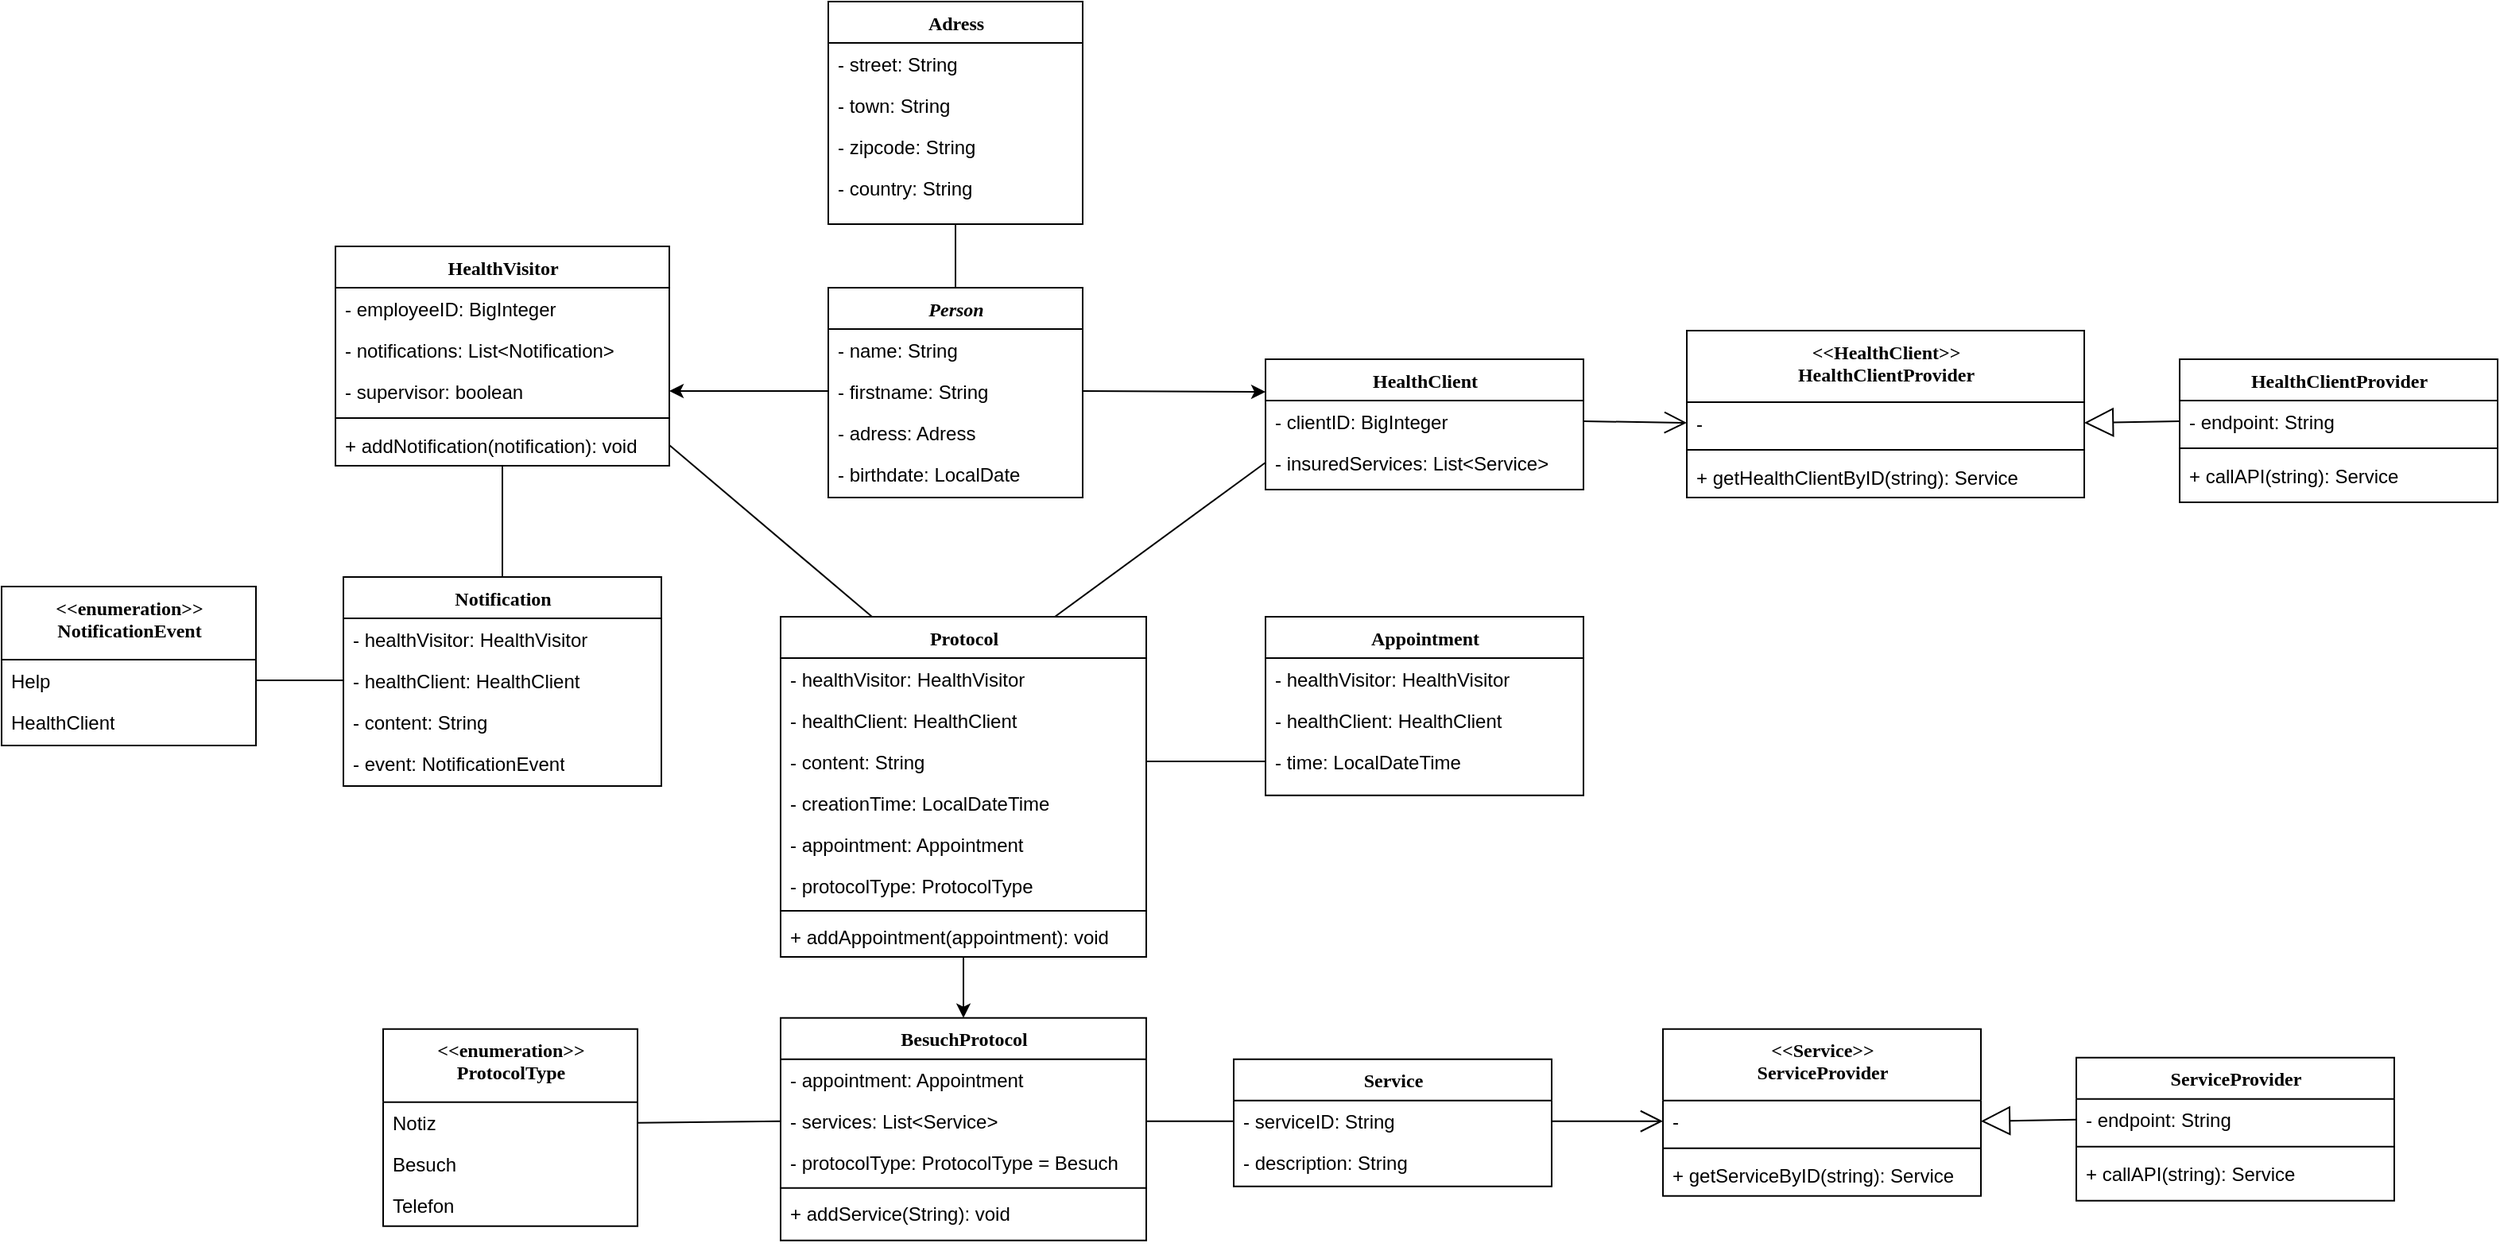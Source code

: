 <mxfile version="13.0.1" type="device"><diagram name="Page-1" id="9f46799a-70d6-7492-0946-bef42562c5a5"><mxGraphModel dx="4042" dy="1182" grid="1" gridSize="10" guides="1" tooltips="1" connect="1" arrows="1" fold="1" page="1" pageScale="1" pageWidth="1100" pageHeight="850" background="#ffffff" math="0" shadow="0"><root><mxCell id="0"/><mxCell id="1" parent="0"/><mxCell id="78961159f06e98e8-17" value="&lt;i&gt;Person&lt;/i&gt;" style="swimlane;html=1;fontStyle=1;align=center;verticalAlign=top;childLayout=stackLayout;horizontal=1;startSize=26;horizontalStack=0;resizeParent=1;resizeLast=0;collapsible=1;marginBottom=0;swimlaneFillColor=#ffffff;rounded=0;shadow=0;comic=0;labelBackgroundColor=none;strokeWidth=1;fillColor=none;fontFamily=Verdana;fontSize=12" parent="1" vertex="1"><mxGeometry x="130" y="218" width="160" height="132" as="geometry"><mxRectangle x="90" y="83" width="100" height="26" as="alternateBounds"/></mxGeometry></mxCell><mxCell id="78961159f06e98e8-21" value="- name: String" style="text;html=1;strokeColor=none;fillColor=none;align=left;verticalAlign=top;spacingLeft=4;spacingRight=4;whiteSpace=wrap;overflow=hidden;rotatable=0;points=[[0,0.5],[1,0.5]];portConstraint=eastwest;" parent="78961159f06e98e8-17" vertex="1"><mxGeometry y="26" width="160" height="26" as="geometry"/></mxCell><mxCell id="78961159f06e98e8-23" value="- firstname: String" style="text;html=1;strokeColor=none;fillColor=none;align=left;verticalAlign=top;spacingLeft=4;spacingRight=4;whiteSpace=wrap;overflow=hidden;rotatable=0;points=[[0,0.5],[1,0.5]];portConstraint=eastwest;" parent="78961159f06e98e8-17" vertex="1"><mxGeometry y="52" width="160" height="26" as="geometry"/></mxCell><mxCell id="78961159f06e98e8-25" value="- adress: Adress" style="text;html=1;strokeColor=none;fillColor=none;align=left;verticalAlign=top;spacingLeft=4;spacingRight=4;whiteSpace=wrap;overflow=hidden;rotatable=0;points=[[0,0.5],[1,0.5]];portConstraint=eastwest;" parent="78961159f06e98e8-17" vertex="1"><mxGeometry y="78" width="160" height="26" as="geometry"/></mxCell><mxCell id="78961159f06e98e8-26" value="- birthdate: LocalDate" style="text;html=1;strokeColor=none;fillColor=none;align=left;verticalAlign=top;spacingLeft=4;spacingRight=4;whiteSpace=wrap;overflow=hidden;rotatable=0;points=[[0,0.5],[1,0.5]];portConstraint=eastwest;" parent="78961159f06e98e8-17" vertex="1"><mxGeometry y="104" width="160" height="26" as="geometry"/></mxCell><mxCell id="1C2kF0JrSsg6ZnNfV40_-34" value="Adress" style="swimlane;html=1;fontStyle=1;align=center;verticalAlign=top;childLayout=stackLayout;horizontal=1;startSize=26;horizontalStack=0;resizeParent=1;resizeLast=0;collapsible=1;marginBottom=0;swimlaneFillColor=#ffffff;rounded=0;shadow=0;comic=0;labelBackgroundColor=none;strokeWidth=1;fillColor=none;fontFamily=Verdana;fontSize=12" parent="1" vertex="1"><mxGeometry x="130" y="38" width="160" height="140" as="geometry"><mxRectangle x="90" y="83" width="100" height="26" as="alternateBounds"/></mxGeometry></mxCell><mxCell id="1C2kF0JrSsg6ZnNfV40_-35" value="- street: String" style="text;html=1;strokeColor=none;fillColor=none;align=left;verticalAlign=top;spacingLeft=4;spacingRight=4;whiteSpace=wrap;overflow=hidden;rotatable=0;points=[[0,0.5],[1,0.5]];portConstraint=eastwest;" parent="1C2kF0JrSsg6ZnNfV40_-34" vertex="1"><mxGeometry y="26" width="160" height="26" as="geometry"/></mxCell><mxCell id="1C2kF0JrSsg6ZnNfV40_-36" value="- town: String" style="text;html=1;strokeColor=none;fillColor=none;align=left;verticalAlign=top;spacingLeft=4;spacingRight=4;whiteSpace=wrap;overflow=hidden;rotatable=0;points=[[0,0.5],[1,0.5]];portConstraint=eastwest;" parent="1C2kF0JrSsg6ZnNfV40_-34" vertex="1"><mxGeometry y="52" width="160" height="26" as="geometry"/></mxCell><mxCell id="1C2kF0JrSsg6ZnNfV40_-37" value="- zipcode: String" style="text;html=1;strokeColor=none;fillColor=none;align=left;verticalAlign=top;spacingLeft=4;spacingRight=4;whiteSpace=wrap;overflow=hidden;rotatable=0;points=[[0,0.5],[1,0.5]];portConstraint=eastwest;" parent="1C2kF0JrSsg6ZnNfV40_-34" vertex="1"><mxGeometry y="78" width="160" height="26" as="geometry"/></mxCell><mxCell id="1C2kF0JrSsg6ZnNfV40_-38" value="- country: String" style="text;html=1;strokeColor=none;fillColor=none;align=left;verticalAlign=top;spacingLeft=4;spacingRight=4;whiteSpace=wrap;overflow=hidden;rotatable=0;points=[[0,0.5],[1,0.5]];portConstraint=eastwest;" parent="1C2kF0JrSsg6ZnNfV40_-34" vertex="1"><mxGeometry y="104" width="160" height="26" as="geometry"/></mxCell><mxCell id="_cnWxYKWcfEqRXz4Fz07-27" value="" style="endArrow=classic;html=1;entryX=1;entryY=0.5;entryDx=0;entryDy=0;exitX=0;exitY=0.5;exitDx=0;exitDy=0;" parent="1" source="78961159f06e98e8-23" target="1C2kF0JrSsg6ZnNfV40_-4" edge="1"><mxGeometry width="50" height="50" relative="1" as="geometry"><mxPoint x="360" y="430" as="sourcePoint"/><mxPoint x="410" y="380" as="targetPoint"/></mxGeometry></mxCell><mxCell id="_cnWxYKWcfEqRXz4Fz07-28" value="" style="endArrow=classic;html=1;entryX=0;entryY=0.25;entryDx=0;entryDy=0;exitX=1;exitY=0.5;exitDx=0;exitDy=0;" parent="1" source="78961159f06e98e8-23" target="1C2kF0JrSsg6ZnNfV40_-10" edge="1"><mxGeometry width="50" height="50" relative="1" as="geometry"><mxPoint x="360" y="430" as="sourcePoint"/><mxPoint x="410" y="380" as="targetPoint"/></mxGeometry></mxCell><mxCell id="_cnWxYKWcfEqRXz4Fz07-29" value="" style="endArrow=none;html=1;entryX=0.5;entryY=1;entryDx=0;entryDy=0;" parent="1" source="78961159f06e98e8-17" target="1C2kF0JrSsg6ZnNfV40_-34" edge="1"><mxGeometry width="50" height="50" relative="1" as="geometry"><mxPoint x="360" y="430" as="sourcePoint"/><mxPoint x="410" y="380" as="targetPoint"/></mxGeometry></mxCell><mxCell id="_cnWxYKWcfEqRXz4Fz07-30" value="" style="endArrow=none;html=1;exitX=0.5;exitY=0;exitDx=0;exitDy=0;entryX=0.5;entryY=1;entryDx=0;entryDy=0;" parent="1" source="1C2kF0JrSsg6ZnNfV40_-26" target="1C2kF0JrSsg6ZnNfV40_-2" edge="1"><mxGeometry width="50" height="50" relative="1" as="geometry"><mxPoint x="390" y="430" as="sourcePoint"/><mxPoint x="-110" y="360" as="targetPoint"/></mxGeometry></mxCell><mxCell id="_cnWxYKWcfEqRXz4Fz07-31" value="" style="endArrow=none;html=1;entryX=1;entryY=0.5;entryDx=0;entryDy=0;exitX=0;exitY=0.5;exitDx=0;exitDy=0;" parent="1" source="1C2kF0JrSsg6ZnNfV40_-28" target="1C2kF0JrSsg6ZnNfV40_-44" edge="1"><mxGeometry width="50" height="50" relative="1" as="geometry"><mxPoint x="390" y="430" as="sourcePoint"/><mxPoint x="440" y="380" as="targetPoint"/></mxGeometry></mxCell><mxCell id="_cnWxYKWcfEqRXz4Fz07-32" value="" style="endArrow=none;html=1;entryX=1;entryY=0.5;entryDx=0;entryDy=0;exitX=0;exitY=0.5;exitDx=0;exitDy=0;" parent="1" source="1C2kF0JrSsg6ZnNfV40_-67" target="1C2kF0JrSsg6ZnNfV40_-59" edge="1"><mxGeometry width="50" height="50" relative="1" as="geometry"><mxPoint x="360" y="349" as="sourcePoint"/><mxPoint x="410" y="299" as="targetPoint"/></mxGeometry></mxCell><mxCell id="_cnWxYKWcfEqRXz4Fz07-33" value="" style="endArrow=classic;html=1;entryX=0.5;entryY=0;entryDx=0;entryDy=0;exitX=0.5;exitY=1;exitDx=0;exitDy=0;" parent="1" source="1C2kF0JrSsg6ZnNfV40_-49" target="1C2kF0JrSsg6ZnNfV40_-65" edge="1"><mxGeometry width="50" height="50" relative="1" as="geometry"><mxPoint x="365" y="477.37" as="sourcePoint"/><mxPoint x="415" y="427.37" as="targetPoint"/></mxGeometry></mxCell><mxCell id="_cnWxYKWcfEqRXz4Fz07-38" value="" style="endArrow=open;endFill=1;endSize=12;html=1;exitX=1;exitY=0.5;exitDx=0;exitDy=0;entryX=0;entryY=0.5;entryDx=0;entryDy=0;" parent="1" source="_cnWxYKWcfEqRXz4Fz07-5" target="_cnWxYKWcfEqRXz4Fz07-24" edge="1"><mxGeometry width="160" relative="1" as="geometry"><mxPoint x="305" y="447.37" as="sourcePoint"/><mxPoint x="465" y="447.37" as="targetPoint"/></mxGeometry></mxCell><mxCell id="_cnWxYKWcfEqRXz4Fz07-39" value="" style="endArrow=block;endSize=16;endFill=0;html=1;exitX=0;exitY=0.5;exitDx=0;exitDy=0;entryX=1;entryY=0.5;entryDx=0;entryDy=0;" parent="1" source="_cnWxYKWcfEqRXz4Fz07-20" target="_cnWxYKWcfEqRXz4Fz07-24" edge="1"><mxGeometry width="160" relative="1" as="geometry"><mxPoint x="305" y="447.37" as="sourcePoint"/><mxPoint x="465" y="447.37" as="targetPoint"/></mxGeometry></mxCell><mxCell id="_cnWxYKWcfEqRXz4Fz07-40" value="" style="endArrow=none;html=1;exitX=1;exitY=0.5;exitDx=0;exitDy=0;entryX=0;entryY=0.5;entryDx=0;entryDy=0;" parent="1" source="1C2kF0JrSsg6ZnNfV40_-67" target="_cnWxYKWcfEqRXz4Fz07-5" edge="1"><mxGeometry width="50" height="50" relative="1" as="geometry"><mxPoint x="365" y="477.37" as="sourcePoint"/><mxPoint x="415" y="427.37" as="targetPoint"/></mxGeometry></mxCell><mxCell id="_cnWxYKWcfEqRXz4Fz07-41" value="" style="endArrow=none;html=1;entryX=0;entryY=0.5;entryDx=0;entryDy=0;exitX=1;exitY=0.5;exitDx=0;exitDy=0;" parent="1" source="1C2kF0JrSsg6ZnNfV40_-52" target="1C2kF0JrSsg6ZnNfV40_-79" edge="1"><mxGeometry width="50" height="50" relative="1" as="geometry"><mxPoint x="365" y="477.37" as="sourcePoint"/><mxPoint x="415" y="427.37" as="targetPoint"/></mxGeometry></mxCell><mxCell id="CBo9RlsOQ5-CYiJAFKxy-5" value="" style="endArrow=none;html=1;entryX=1;entryY=0.5;entryDx=0;entryDy=0;exitX=0.25;exitY=0;exitDx=0;exitDy=0;" edge="1" parent="1" source="1C2kF0JrSsg6ZnNfV40_-49" target="1C2kF0JrSsg6ZnNfV40_-8"><mxGeometry width="50" height="50" relative="1" as="geometry"><mxPoint x="850" y="440" as="sourcePoint"/><mxPoint x="900" y="390" as="targetPoint"/></mxGeometry></mxCell><mxCell id="CBo9RlsOQ5-CYiJAFKxy-6" value="" style="endArrow=none;html=1;exitX=0.75;exitY=0;exitDx=0;exitDy=0;entryX=0;entryY=0.5;entryDx=0;entryDy=0;" edge="1" parent="1" source="1C2kF0JrSsg6ZnNfV40_-49" target="1C2kF0JrSsg6ZnNfV40_-12"><mxGeometry width="50" height="50" relative="1" as="geometry"><mxPoint x="360" y="530" as="sourcePoint"/><mxPoint x="410" y="360" as="targetPoint"/></mxGeometry></mxCell><mxCell id="_cnWxYKWcfEqRXz4Fz07-23" value="&amp;lt;&amp;lt;Service&amp;gt;&amp;gt;&lt;br&gt;ServiceProvider" style="swimlane;html=1;fontStyle=1;align=center;verticalAlign=top;childLayout=stackLayout;horizontal=1;startSize=45;horizontalStack=0;resizeParent=1;resizeLast=0;collapsible=1;marginBottom=0;swimlaneFillColor=#ffffff;rounded=0;shadow=0;comic=0;labelBackgroundColor=none;strokeWidth=1;fillColor=none;fontFamily=Verdana;fontSize=12" parent="1" vertex="1"><mxGeometry x="655" y="684.37" width="200" height="105" as="geometry"><mxRectangle x="90" y="83" width="100" height="26" as="alternateBounds"/></mxGeometry></mxCell><mxCell id="_cnWxYKWcfEqRXz4Fz07-24" value="-" style="text;html=1;strokeColor=none;fillColor=none;align=left;verticalAlign=top;spacingLeft=4;spacingRight=4;whiteSpace=wrap;overflow=hidden;rotatable=0;points=[[0,0.5],[1,0.5]];portConstraint=eastwest;" parent="_cnWxYKWcfEqRXz4Fz07-23" vertex="1"><mxGeometry y="45" width="200" height="26" as="geometry"/></mxCell><mxCell id="_cnWxYKWcfEqRXz4Fz07-25" value="" style="line;html=1;strokeWidth=1;fillColor=none;align=left;verticalAlign=middle;spacingTop=-1;spacingLeft=3;spacingRight=3;rotatable=0;labelPosition=right;points=[];portConstraint=eastwest;" parent="_cnWxYKWcfEqRXz4Fz07-23" vertex="1"><mxGeometry y="71" width="200" height="8" as="geometry"/></mxCell><mxCell id="_cnWxYKWcfEqRXz4Fz07-26" value="+ getServiceByID(string): Service" style="text;html=1;strokeColor=none;fillColor=none;align=left;verticalAlign=top;spacingLeft=4;spacingRight=4;whiteSpace=wrap;overflow=hidden;rotatable=0;points=[[0,0.5],[1,0.5]];portConstraint=eastwest;" parent="_cnWxYKWcfEqRXz4Fz07-23" vertex="1"><mxGeometry y="79" width="200" height="26" as="geometry"/></mxCell><mxCell id="_cnWxYKWcfEqRXz4Fz07-18" value="ServiceProvider" style="swimlane;html=1;fontStyle=1;align=center;verticalAlign=top;childLayout=stackLayout;horizontal=1;startSize=26;horizontalStack=0;resizeParent=1;resizeLast=0;collapsible=1;marginBottom=0;swimlaneFillColor=#ffffff;rounded=0;shadow=0;comic=0;labelBackgroundColor=none;strokeWidth=1;fillColor=none;fontFamily=Verdana;fontSize=12" parent="1" vertex="1"><mxGeometry x="915" y="702.37" width="200" height="90" as="geometry"><mxRectangle x="90" y="83" width="100" height="26" as="alternateBounds"/></mxGeometry></mxCell><mxCell id="_cnWxYKWcfEqRXz4Fz07-20" value="- endpoint: String" style="text;html=1;strokeColor=none;fillColor=none;align=left;verticalAlign=top;spacingLeft=4;spacingRight=4;whiteSpace=wrap;overflow=hidden;rotatable=0;points=[[0,0.5],[1,0.5]];portConstraint=eastwest;" parent="_cnWxYKWcfEqRXz4Fz07-18" vertex="1"><mxGeometry y="26" width="200" height="26" as="geometry"/></mxCell><mxCell id="_cnWxYKWcfEqRXz4Fz07-21" value="" style="line;html=1;strokeWidth=1;fillColor=none;align=left;verticalAlign=middle;spacingTop=-1;spacingLeft=3;spacingRight=3;rotatable=0;labelPosition=right;points=[];portConstraint=eastwest;" parent="_cnWxYKWcfEqRXz4Fz07-18" vertex="1"><mxGeometry y="52" width="200" height="8" as="geometry"/></mxCell><mxCell id="_cnWxYKWcfEqRXz4Fz07-22" value="+ callAPI(string): Service" style="text;html=1;strokeColor=none;fillColor=none;align=left;verticalAlign=top;spacingLeft=4;spacingRight=4;whiteSpace=wrap;overflow=hidden;rotatable=0;points=[[0,0.5],[1,0.5]];portConstraint=eastwest;" parent="_cnWxYKWcfEqRXz4Fz07-18" vertex="1"><mxGeometry y="60" width="200" height="26" as="geometry"/></mxCell><mxCell id="1C2kF0JrSsg6ZnNfV40_-65" value="BesuchProtocol" style="swimlane;html=1;fontStyle=1;align=center;verticalAlign=top;childLayout=stackLayout;horizontal=1;startSize=26;horizontalStack=0;resizeParent=1;resizeLast=0;collapsible=1;marginBottom=0;swimlaneFillColor=#ffffff;rounded=0;shadow=0;comic=0;labelBackgroundColor=none;strokeWidth=1;fillColor=none;fontFamily=Verdana;fontSize=12" parent="1" vertex="1"><mxGeometry x="100" y="677.37" width="230" height="140" as="geometry"><mxRectangle x="90" y="83" width="100" height="26" as="alternateBounds"/></mxGeometry></mxCell><mxCell id="1C2kF0JrSsg6ZnNfV40_-66" value="- appointment: Appointment" style="text;html=1;strokeColor=none;fillColor=none;align=left;verticalAlign=top;spacingLeft=4;spacingRight=4;whiteSpace=wrap;overflow=hidden;rotatable=0;points=[[0,0.5],[1,0.5]];portConstraint=eastwest;" parent="1C2kF0JrSsg6ZnNfV40_-65" vertex="1"><mxGeometry y="26" width="230" height="26" as="geometry"/></mxCell><mxCell id="1C2kF0JrSsg6ZnNfV40_-67" value="- services: List&amp;lt;Service&amp;gt;" style="text;html=1;strokeColor=none;fillColor=none;align=left;verticalAlign=top;spacingLeft=4;spacingRight=4;whiteSpace=wrap;overflow=hidden;rotatable=0;points=[[0,0.5],[1,0.5]];portConstraint=eastwest;" parent="1C2kF0JrSsg6ZnNfV40_-65" vertex="1"><mxGeometry y="52" width="230" height="26" as="geometry"/></mxCell><mxCell id="1C2kF0JrSsg6ZnNfV40_-70" value="- protocolType: ProtocolType = Besuch" style="text;html=1;strokeColor=none;fillColor=none;align=left;verticalAlign=top;spacingLeft=4;spacingRight=4;whiteSpace=wrap;overflow=hidden;rotatable=0;points=[[0,0.5],[1,0.5]];portConstraint=eastwest;" parent="1C2kF0JrSsg6ZnNfV40_-65" vertex="1"><mxGeometry y="78" width="230" height="26" as="geometry"/></mxCell><mxCell id="1C2kF0JrSsg6ZnNfV40_-82" value="" style="line;html=1;strokeWidth=1;fillColor=none;align=left;verticalAlign=middle;spacingTop=-1;spacingLeft=3;spacingRight=3;rotatable=0;labelPosition=right;points=[];portConstraint=eastwest;" parent="1C2kF0JrSsg6ZnNfV40_-65" vertex="1"><mxGeometry y="104" width="230" height="6" as="geometry"/></mxCell><mxCell id="1C2kF0JrSsg6ZnNfV40_-83" value="+ addService(String): void" style="text;html=1;strokeColor=none;fillColor=none;align=left;verticalAlign=top;spacingLeft=4;spacingRight=4;whiteSpace=wrap;overflow=hidden;rotatable=0;points=[[0,0.5],[1,0.5]];portConstraint=eastwest;" parent="1C2kF0JrSsg6ZnNfV40_-65" vertex="1"><mxGeometry y="110" width="230" height="30" as="geometry"/></mxCell><mxCell id="_cnWxYKWcfEqRXz4Fz07-4" value="Service" style="swimlane;html=1;fontStyle=1;align=center;verticalAlign=top;childLayout=stackLayout;horizontal=1;startSize=26;horizontalStack=0;resizeParent=1;resizeLast=0;collapsible=1;marginBottom=0;swimlaneFillColor=#ffffff;rounded=0;shadow=0;comic=0;labelBackgroundColor=none;strokeWidth=1;fillColor=none;fontFamily=Verdana;fontSize=12" parent="1" vertex="1"><mxGeometry x="385" y="703.37" width="200" height="80" as="geometry"><mxRectangle x="90" y="83" width="100" height="26" as="alternateBounds"/></mxGeometry></mxCell><mxCell id="_cnWxYKWcfEqRXz4Fz07-5" value="- serviceID: String" style="text;html=1;strokeColor=none;fillColor=none;align=left;verticalAlign=top;spacingLeft=4;spacingRight=4;whiteSpace=wrap;overflow=hidden;rotatable=0;points=[[0,0.5],[1,0.5]];portConstraint=eastwest;" parent="_cnWxYKWcfEqRXz4Fz07-4" vertex="1"><mxGeometry y="26" width="200" height="26" as="geometry"/></mxCell><mxCell id="_cnWxYKWcfEqRXz4Fz07-6" value="- description: String" style="text;html=1;strokeColor=none;fillColor=none;align=left;verticalAlign=top;spacingLeft=4;spacingRight=4;whiteSpace=wrap;overflow=hidden;rotatable=0;points=[[0,0.5],[1,0.5]];portConstraint=eastwest;" parent="_cnWxYKWcfEqRXz4Fz07-4" vertex="1"><mxGeometry y="52" width="200" height="26" as="geometry"/></mxCell><mxCell id="1C2kF0JrSsg6ZnNfV40_-49" value="Protocol" style="swimlane;html=1;fontStyle=1;align=center;verticalAlign=top;childLayout=stackLayout;horizontal=1;startSize=26;horizontalStack=0;resizeParent=1;resizeLast=0;collapsible=1;marginBottom=0;swimlaneFillColor=#ffffff;rounded=0;shadow=0;comic=0;labelBackgroundColor=none;strokeWidth=1;fillColor=none;fontFamily=Verdana;fontSize=12" parent="1" vertex="1"><mxGeometry x="100" y="425" width="230" height="214" as="geometry"><mxRectangle x="90" y="83" width="100" height="26" as="alternateBounds"/></mxGeometry></mxCell><mxCell id="1C2kF0JrSsg6ZnNfV40_-51" value="- healthVisitor: HealthVisitor" style="text;html=1;strokeColor=none;fillColor=none;align=left;verticalAlign=top;spacingLeft=4;spacingRight=4;whiteSpace=wrap;overflow=hidden;rotatable=0;points=[[0,0.5],[1,0.5]];portConstraint=eastwest;" parent="1C2kF0JrSsg6ZnNfV40_-49" vertex="1"><mxGeometry y="26" width="230" height="26" as="geometry"/></mxCell><mxCell id="1C2kF0JrSsg6ZnNfV40_-50" value="- healthClient: HealthClient" style="text;html=1;strokeColor=none;fillColor=none;align=left;verticalAlign=top;spacingLeft=4;spacingRight=4;whiteSpace=wrap;overflow=hidden;rotatable=0;points=[[0,0.5],[1,0.5]];portConstraint=eastwest;" parent="1C2kF0JrSsg6ZnNfV40_-49" vertex="1"><mxGeometry y="52" width="230" height="26" as="geometry"/></mxCell><mxCell id="1C2kF0JrSsg6ZnNfV40_-52" value="- content: String" style="text;html=1;strokeColor=none;fillColor=none;align=left;verticalAlign=top;spacingLeft=4;spacingRight=4;whiteSpace=wrap;overflow=hidden;rotatable=0;points=[[0,0.5],[1,0.5]];portConstraint=eastwest;" parent="1C2kF0JrSsg6ZnNfV40_-49" vertex="1"><mxGeometry y="78" width="230" height="26" as="geometry"/></mxCell><mxCell id="1C2kF0JrSsg6ZnNfV40_-53" value="- creationTime: LocalDateTime " style="text;html=1;strokeColor=none;fillColor=none;align=left;verticalAlign=top;spacingLeft=4;spacingRight=4;whiteSpace=wrap;overflow=hidden;rotatable=0;points=[[0,0.5],[1,0.5]];portConstraint=eastwest;" parent="1C2kF0JrSsg6ZnNfV40_-49" vertex="1"><mxGeometry y="104" width="230" height="26" as="geometry"/></mxCell><mxCell id="CBo9RlsOQ5-CYiJAFKxy-2" value="- appointment: Appointment" style="text;html=1;strokeColor=none;fillColor=none;align=left;verticalAlign=top;spacingLeft=4;spacingRight=4;whiteSpace=wrap;overflow=hidden;rotatable=0;points=[[0,0.5],[1,0.5]];portConstraint=eastwest;" vertex="1" parent="1C2kF0JrSsg6ZnNfV40_-49"><mxGeometry y="130" width="230" height="26" as="geometry"/></mxCell><mxCell id="1C2kF0JrSsg6ZnNfV40_-57" value="- protocolType: ProtocolType" style="text;html=1;strokeColor=none;fillColor=none;align=left;verticalAlign=top;spacingLeft=4;spacingRight=4;whiteSpace=wrap;overflow=hidden;rotatable=0;points=[[0,0.5],[1,0.5]];portConstraint=eastwest;" parent="1C2kF0JrSsg6ZnNfV40_-49" vertex="1"><mxGeometry y="156" width="230" height="26" as="geometry"/></mxCell><mxCell id="CBo9RlsOQ5-CYiJAFKxy-4" value="" style="line;html=1;strokeWidth=1;fillColor=none;align=left;verticalAlign=middle;spacingTop=-1;spacingLeft=3;spacingRight=3;rotatable=0;labelPosition=right;points=[];portConstraint=eastwest;" vertex="1" parent="1C2kF0JrSsg6ZnNfV40_-49"><mxGeometry y="182" width="230" height="6" as="geometry"/></mxCell><mxCell id="CBo9RlsOQ5-CYiJAFKxy-3" value="+ addAppointment(appointment): void" style="text;html=1;strokeColor=none;fillColor=none;align=left;verticalAlign=top;spacingLeft=4;spacingRight=4;whiteSpace=wrap;overflow=hidden;rotatable=0;points=[[0,0.5],[1,0.5]];portConstraint=eastwest;" vertex="1" parent="1C2kF0JrSsg6ZnNfV40_-49"><mxGeometry y="188" width="230" height="26" as="geometry"/></mxCell><mxCell id="1C2kF0JrSsg6ZnNfV40_-75" value="Appointment" style="swimlane;html=1;fontStyle=1;align=center;verticalAlign=top;childLayout=stackLayout;horizontal=1;startSize=26;horizontalStack=0;resizeParent=1;resizeLast=0;collapsible=1;marginBottom=0;swimlaneFillColor=#ffffff;rounded=0;shadow=0;comic=0;labelBackgroundColor=none;strokeWidth=1;fillColor=none;fontFamily=Verdana;fontSize=12" parent="1" vertex="1"><mxGeometry x="405" y="425" width="200" height="112.37" as="geometry"><mxRectangle x="90" y="83" width="100" height="26" as="alternateBounds"/></mxGeometry></mxCell><mxCell id="1C2kF0JrSsg6ZnNfV40_-76" value="- healthVisitor: HealthVisitor" style="text;html=1;strokeColor=none;fillColor=none;align=left;verticalAlign=top;spacingLeft=4;spacingRight=4;whiteSpace=wrap;overflow=hidden;rotatable=0;points=[[0,0.5],[1,0.5]];portConstraint=eastwest;" parent="1C2kF0JrSsg6ZnNfV40_-75" vertex="1"><mxGeometry y="26" width="200" height="26" as="geometry"/></mxCell><mxCell id="1C2kF0JrSsg6ZnNfV40_-77" value="- healthClient: HealthClient" style="text;html=1;strokeColor=none;fillColor=none;align=left;verticalAlign=top;spacingLeft=4;spacingRight=4;whiteSpace=wrap;overflow=hidden;rotatable=0;points=[[0,0.5],[1,0.5]];portConstraint=eastwest;" parent="1C2kF0JrSsg6ZnNfV40_-75" vertex="1"><mxGeometry y="52" width="200" height="26" as="geometry"/></mxCell><mxCell id="1C2kF0JrSsg6ZnNfV40_-79" value="- time: LocalDateTime " style="text;html=1;strokeColor=none;fillColor=none;align=left;verticalAlign=top;spacingLeft=4;spacingRight=4;whiteSpace=wrap;overflow=hidden;rotatable=0;points=[[0,0.5],[1,0.5]];portConstraint=eastwest;" parent="1C2kF0JrSsg6ZnNfV40_-75" vertex="1"><mxGeometry y="78" width="200" height="26" as="geometry"/></mxCell><mxCell id="1C2kF0JrSsg6ZnNfV40_-58" value="&amp;lt;&amp;lt;enumeration&amp;gt;&amp;gt;&lt;br&gt;ProtocolType" style="swimlane;html=1;fontStyle=1;align=center;verticalAlign=top;childLayout=stackLayout;horizontal=1;startSize=46;horizontalStack=0;resizeParent=1;resizeLast=0;collapsible=1;marginBottom=0;swimlaneFillColor=#ffffff;rounded=0;shadow=0;comic=0;labelBackgroundColor=none;strokeWidth=1;fillColor=none;fontFamily=Verdana;fontSize=12" parent="1" vertex="1"><mxGeometry x="-150" y="684.37" width="160" height="124" as="geometry"><mxRectangle x="90" y="83" width="100" height="26" as="alternateBounds"/></mxGeometry></mxCell><mxCell id="1C2kF0JrSsg6ZnNfV40_-59" value="Notiz" style="text;html=1;strokeColor=none;fillColor=none;align=left;verticalAlign=top;spacingLeft=4;spacingRight=4;whiteSpace=wrap;overflow=hidden;rotatable=0;points=[[0,0.5],[1,0.5]];portConstraint=eastwest;" parent="1C2kF0JrSsg6ZnNfV40_-58" vertex="1"><mxGeometry y="46" width="160" height="26" as="geometry"/></mxCell><mxCell id="1C2kF0JrSsg6ZnNfV40_-60" value="Besuch" style="text;html=1;strokeColor=none;fillColor=none;align=left;verticalAlign=top;spacingLeft=4;spacingRight=4;whiteSpace=wrap;overflow=hidden;rotatable=0;points=[[0,0.5],[1,0.5]];portConstraint=eastwest;" parent="1C2kF0JrSsg6ZnNfV40_-58" vertex="1"><mxGeometry y="72" width="160" height="26" as="geometry"/></mxCell><mxCell id="1C2kF0JrSsg6ZnNfV40_-61" value="Telefon" style="text;html=1;strokeColor=none;fillColor=none;align=left;verticalAlign=top;spacingLeft=4;spacingRight=4;whiteSpace=wrap;overflow=hidden;rotatable=0;points=[[0,0.5],[1,0.5]];portConstraint=eastwest;" parent="1C2kF0JrSsg6ZnNfV40_-58" vertex="1"><mxGeometry y="98" width="160" height="26" as="geometry"/></mxCell><mxCell id="1C2kF0JrSsg6ZnNfV40_-26" value="Notification" style="swimlane;html=1;fontStyle=1;align=center;verticalAlign=top;childLayout=stackLayout;horizontal=1;startSize=26;horizontalStack=0;resizeParent=1;resizeLast=0;collapsible=1;marginBottom=0;swimlaneFillColor=#ffffff;rounded=0;shadow=0;comic=0;labelBackgroundColor=none;strokeWidth=1;fillColor=none;fontFamily=Verdana;fontSize=12" parent="1" vertex="1"><mxGeometry x="-175" y="400" width="200" height="131.5" as="geometry"><mxRectangle x="90" y="83" width="100" height="26" as="alternateBounds"/></mxGeometry></mxCell><mxCell id="1C2kF0JrSsg6ZnNfV40_-27" value="- healthVisitor: HealthVisitor" style="text;html=1;strokeColor=none;fillColor=none;align=left;verticalAlign=top;spacingLeft=4;spacingRight=4;whiteSpace=wrap;overflow=hidden;rotatable=0;points=[[0,0.5],[1,0.5]];portConstraint=eastwest;" parent="1C2kF0JrSsg6ZnNfV40_-26" vertex="1"><mxGeometry y="26" width="200" height="26" as="geometry"/></mxCell><mxCell id="1C2kF0JrSsg6ZnNfV40_-28" value="&lt;div&gt;- healthClient: HealthClient&lt;/div&gt;" style="text;html=1;strokeColor=none;fillColor=none;align=left;verticalAlign=top;spacingLeft=4;spacingRight=4;whiteSpace=wrap;overflow=hidden;rotatable=0;points=[[0,0.5],[1,0.5]];portConstraint=eastwest;" parent="1C2kF0JrSsg6ZnNfV40_-26" vertex="1"><mxGeometry y="52" width="200" height="26" as="geometry"/></mxCell><mxCell id="1C2kF0JrSsg6ZnNfV40_-32" value="- content: String" style="text;html=1;strokeColor=none;fillColor=none;align=left;verticalAlign=top;spacingLeft=4;spacingRight=4;whiteSpace=wrap;overflow=hidden;rotatable=0;points=[[0,0.5],[1,0.5]];portConstraint=eastwest;" parent="1C2kF0JrSsg6ZnNfV40_-26" vertex="1"><mxGeometry y="78" width="200" height="26" as="geometry"/></mxCell><mxCell id="1C2kF0JrSsg6ZnNfV40_-42" value="- event: NotificationEvent" style="text;html=1;strokeColor=none;fillColor=none;align=left;verticalAlign=top;spacingLeft=4;spacingRight=4;whiteSpace=wrap;overflow=hidden;rotatable=0;points=[[0,0.5],[1,0.5]];portConstraint=eastwest;" parent="1C2kF0JrSsg6ZnNfV40_-26" vertex="1"><mxGeometry y="104" width="200" height="26" as="geometry"/></mxCell><mxCell id="1C2kF0JrSsg6ZnNfV40_-43" value="&amp;lt;&amp;lt;enumeration&amp;gt;&amp;gt;&lt;br&gt;NotificationEvent" style="swimlane;html=1;fontStyle=1;align=center;verticalAlign=top;childLayout=stackLayout;horizontal=1;startSize=46;horizontalStack=0;resizeParent=1;resizeLast=0;collapsible=1;marginBottom=0;swimlaneFillColor=#ffffff;rounded=0;shadow=0;comic=0;labelBackgroundColor=none;strokeWidth=1;fillColor=none;fontFamily=Verdana;fontSize=12" parent="1" vertex="1"><mxGeometry x="-390" y="406" width="160" height="100" as="geometry"><mxRectangle x="90" y="83" width="100" height="26" as="alternateBounds"/></mxGeometry></mxCell><mxCell id="1C2kF0JrSsg6ZnNfV40_-44" value="Help" style="text;html=1;strokeColor=none;fillColor=none;align=left;verticalAlign=top;spacingLeft=4;spacingRight=4;whiteSpace=wrap;overflow=hidden;rotatable=0;points=[[0,0.5],[1,0.5]];portConstraint=eastwest;" parent="1C2kF0JrSsg6ZnNfV40_-43" vertex="1"><mxGeometry y="46" width="160" height="26" as="geometry"/></mxCell><mxCell id="1C2kF0JrSsg6ZnNfV40_-45" value="HealthClient" style="text;html=1;strokeColor=none;fillColor=none;align=left;verticalAlign=top;spacingLeft=4;spacingRight=4;whiteSpace=wrap;overflow=hidden;rotatable=0;points=[[0,0.5],[1,0.5]];portConstraint=eastwest;" parent="1C2kF0JrSsg6ZnNfV40_-43" vertex="1"><mxGeometry y="72" width="160" height="26" as="geometry"/></mxCell><mxCell id="1C2kF0JrSsg6ZnNfV40_-2" value="HealthVisitor" style="swimlane;html=1;fontStyle=1;align=center;verticalAlign=top;childLayout=stackLayout;horizontal=1;startSize=26;horizontalStack=0;resizeParent=1;resizeLast=0;collapsible=1;marginBottom=0;swimlaneFillColor=#ffffff;rounded=0;shadow=0;comic=0;labelBackgroundColor=none;strokeWidth=1;fillColor=none;fontFamily=Verdana;fontSize=12" parent="1" vertex="1"><mxGeometry x="-180" y="192" width="210" height="138" as="geometry"><mxRectangle x="90" y="83" width="100" height="26" as="alternateBounds"/></mxGeometry></mxCell><mxCell id="1C2kF0JrSsg6ZnNfV40_-3" value="- employeeID: BigInteger" style="text;html=1;strokeColor=none;fillColor=none;align=left;verticalAlign=top;spacingLeft=4;spacingRight=4;whiteSpace=wrap;overflow=hidden;rotatable=0;points=[[0,0.5],[1,0.5]];portConstraint=eastwest;" parent="1C2kF0JrSsg6ZnNfV40_-2" vertex="1"><mxGeometry y="26" width="210" height="26" as="geometry"/></mxCell><mxCell id="CBo9RlsOQ5-CYiJAFKxy-1" value="- notifications: List&amp;lt;Notification&amp;gt;" style="text;html=1;strokeColor=none;fillColor=none;align=left;verticalAlign=top;spacingLeft=4;spacingRight=4;whiteSpace=wrap;overflow=hidden;rotatable=0;points=[[0,0.5],[1,0.5]];portConstraint=eastwest;" vertex="1" parent="1C2kF0JrSsg6ZnNfV40_-2"><mxGeometry y="52" width="210" height="26" as="geometry"/></mxCell><mxCell id="1C2kF0JrSsg6ZnNfV40_-4" value="- supervisor: boolean" style="text;html=1;strokeColor=none;fillColor=none;align=left;verticalAlign=top;spacingLeft=4;spacingRight=4;whiteSpace=wrap;overflow=hidden;rotatable=0;points=[[0,0.5],[1,0.5]];portConstraint=eastwest;" parent="1C2kF0JrSsg6ZnNfV40_-2" vertex="1"><mxGeometry y="78" width="210" height="26" as="geometry"/></mxCell><mxCell id="1C2kF0JrSsg6ZnNfV40_-7" value="" style="line;html=1;strokeWidth=1;fillColor=none;align=left;verticalAlign=middle;spacingTop=-1;spacingLeft=3;spacingRight=3;rotatable=0;labelPosition=right;points=[];portConstraint=eastwest;" parent="1C2kF0JrSsg6ZnNfV40_-2" vertex="1"><mxGeometry y="104" width="210" height="8" as="geometry"/></mxCell><mxCell id="1C2kF0JrSsg6ZnNfV40_-8" value="+ addNotification(notification): void" style="text;html=1;strokeColor=none;fillColor=none;align=left;verticalAlign=top;spacingLeft=4;spacingRight=4;whiteSpace=wrap;overflow=hidden;rotatable=0;points=[[0,0.5],[1,0.5]];portConstraint=eastwest;" parent="1C2kF0JrSsg6ZnNfV40_-2" vertex="1"><mxGeometry y="112" width="210" height="26" as="geometry"/></mxCell><mxCell id="1C2kF0JrSsg6ZnNfV40_-10" value="HealthClient" style="swimlane;html=1;fontStyle=1;align=center;verticalAlign=top;childLayout=stackLayout;horizontal=1;startSize=26;horizontalStack=0;resizeParent=1;resizeLast=0;collapsible=1;marginBottom=0;swimlaneFillColor=#ffffff;rounded=0;shadow=0;comic=0;labelBackgroundColor=none;strokeWidth=1;fillColor=none;fontFamily=Verdana;fontSize=12" parent="1" vertex="1"><mxGeometry x="405" y="263" width="200" height="82" as="geometry"><mxRectangle x="90" y="83" width="100" height="26" as="alternateBounds"/></mxGeometry></mxCell><mxCell id="1C2kF0JrSsg6ZnNfV40_-11" value="- clientID: BigInteger" style="text;html=1;strokeColor=none;fillColor=none;align=left;verticalAlign=top;spacingLeft=4;spacingRight=4;whiteSpace=wrap;overflow=hidden;rotatable=0;points=[[0,0.5],[1,0.5]];portConstraint=eastwest;" parent="1C2kF0JrSsg6ZnNfV40_-10" vertex="1"><mxGeometry y="26" width="200" height="26" as="geometry"/></mxCell><mxCell id="1C2kF0JrSsg6ZnNfV40_-12" value="- insuredServices: List&amp;lt;Service&amp;gt;" style="text;html=1;strokeColor=none;fillColor=none;align=left;verticalAlign=top;spacingLeft=4;spacingRight=4;whiteSpace=wrap;overflow=hidden;rotatable=0;points=[[0,0.5],[1,0.5]];portConstraint=eastwest;" parent="1C2kF0JrSsg6ZnNfV40_-10" vertex="1"><mxGeometry y="52" width="200" height="26" as="geometry"/></mxCell><mxCell id="CBo9RlsOQ5-CYiJAFKxy-7" value="" style="endArrow=block;endSize=16;endFill=0;html=1;exitX=0;exitY=0.5;exitDx=0;exitDy=0;entryX=1;entryY=0.5;entryDx=0;entryDy=0;" edge="1" parent="1" source="CBo9RlsOQ5-CYiJAFKxy-13" target="CBo9RlsOQ5-CYiJAFKxy-9"><mxGeometry width="160" relative="1" as="geometry"><mxPoint x="320" y="13" as="sourcePoint"/><mxPoint x="480" y="13" as="targetPoint"/></mxGeometry></mxCell><mxCell id="CBo9RlsOQ5-CYiJAFKxy-16" value="" style="endArrow=open;endFill=1;endSize=12;html=1;exitX=1;exitY=0.5;exitDx=0;exitDy=0;entryX=0;entryY=0.5;entryDx=0;entryDy=0;" edge="1" parent="1" source="1C2kF0JrSsg6ZnNfV40_-11" target="CBo9RlsOQ5-CYiJAFKxy-9"><mxGeometry width="160" relative="1" as="geometry"><mxPoint x="595" y="752.37" as="sourcePoint"/><mxPoint x="665" y="752.37" as="targetPoint"/></mxGeometry></mxCell><mxCell id="CBo9RlsOQ5-CYiJAFKxy-8" value="&amp;lt;&amp;lt;HealthClient&amp;gt;&amp;gt;&lt;br&gt;HealthClientProvider" style="swimlane;html=1;fontStyle=1;align=center;verticalAlign=top;childLayout=stackLayout;horizontal=1;startSize=45;horizontalStack=0;resizeParent=1;resizeLast=0;collapsible=1;marginBottom=0;swimlaneFillColor=#ffffff;rounded=0;shadow=0;comic=0;labelBackgroundColor=none;strokeWidth=1;fillColor=none;fontFamily=Verdana;fontSize=12" vertex="1" parent="1"><mxGeometry x="670" y="245" width="250" height="105" as="geometry"><mxRectangle x="90" y="83" width="100" height="26" as="alternateBounds"/></mxGeometry></mxCell><mxCell id="CBo9RlsOQ5-CYiJAFKxy-9" value="-" style="text;html=1;strokeColor=none;fillColor=none;align=left;verticalAlign=top;spacingLeft=4;spacingRight=4;whiteSpace=wrap;overflow=hidden;rotatable=0;points=[[0,0.5],[1,0.5]];portConstraint=eastwest;" vertex="1" parent="CBo9RlsOQ5-CYiJAFKxy-8"><mxGeometry y="45" width="250" height="26" as="geometry"/></mxCell><mxCell id="CBo9RlsOQ5-CYiJAFKxy-10" value="" style="line;html=1;strokeWidth=1;fillColor=none;align=left;verticalAlign=middle;spacingTop=-1;spacingLeft=3;spacingRight=3;rotatable=0;labelPosition=right;points=[];portConstraint=eastwest;" vertex="1" parent="CBo9RlsOQ5-CYiJAFKxy-8"><mxGeometry y="71" width="250" height="8" as="geometry"/></mxCell><mxCell id="CBo9RlsOQ5-CYiJAFKxy-11" value="+ getHealthClientByID(string): Service" style="text;html=1;strokeColor=none;fillColor=none;align=left;verticalAlign=top;spacingLeft=4;spacingRight=4;whiteSpace=wrap;overflow=hidden;rotatable=0;points=[[0,0.5],[1,0.5]];portConstraint=eastwest;" vertex="1" parent="CBo9RlsOQ5-CYiJAFKxy-8"><mxGeometry y="79" width="250" height="26" as="geometry"/></mxCell><mxCell id="CBo9RlsOQ5-CYiJAFKxy-12" value="HealthClientProvider" style="swimlane;html=1;fontStyle=1;align=center;verticalAlign=top;childLayout=stackLayout;horizontal=1;startSize=26;horizontalStack=0;resizeParent=1;resizeLast=0;collapsible=1;marginBottom=0;swimlaneFillColor=#ffffff;rounded=0;shadow=0;comic=0;labelBackgroundColor=none;strokeWidth=1;fillColor=none;fontFamily=Verdana;fontSize=12" vertex="1" parent="1"><mxGeometry x="980" y="263" width="200" height="90" as="geometry"><mxRectangle x="90" y="83" width="100" height="26" as="alternateBounds"/></mxGeometry></mxCell><mxCell id="CBo9RlsOQ5-CYiJAFKxy-13" value="- endpoint: String" style="text;html=1;strokeColor=none;fillColor=none;align=left;verticalAlign=top;spacingLeft=4;spacingRight=4;whiteSpace=wrap;overflow=hidden;rotatable=0;points=[[0,0.5],[1,0.5]];portConstraint=eastwest;" vertex="1" parent="CBo9RlsOQ5-CYiJAFKxy-12"><mxGeometry y="26" width="200" height="26" as="geometry"/></mxCell><mxCell id="CBo9RlsOQ5-CYiJAFKxy-14" value="" style="line;html=1;strokeWidth=1;fillColor=none;align=left;verticalAlign=middle;spacingTop=-1;spacingLeft=3;spacingRight=3;rotatable=0;labelPosition=right;points=[];portConstraint=eastwest;" vertex="1" parent="CBo9RlsOQ5-CYiJAFKxy-12"><mxGeometry y="52" width="200" height="8" as="geometry"/></mxCell><mxCell id="CBo9RlsOQ5-CYiJAFKxy-15" value="+ callAPI(string): Service" style="text;html=1;strokeColor=none;fillColor=none;align=left;verticalAlign=top;spacingLeft=4;spacingRight=4;whiteSpace=wrap;overflow=hidden;rotatable=0;points=[[0,0.5],[1,0.5]];portConstraint=eastwest;" vertex="1" parent="CBo9RlsOQ5-CYiJAFKxy-12"><mxGeometry y="60" width="200" height="26" as="geometry"/></mxCell></root></mxGraphModel></diagram></mxfile>